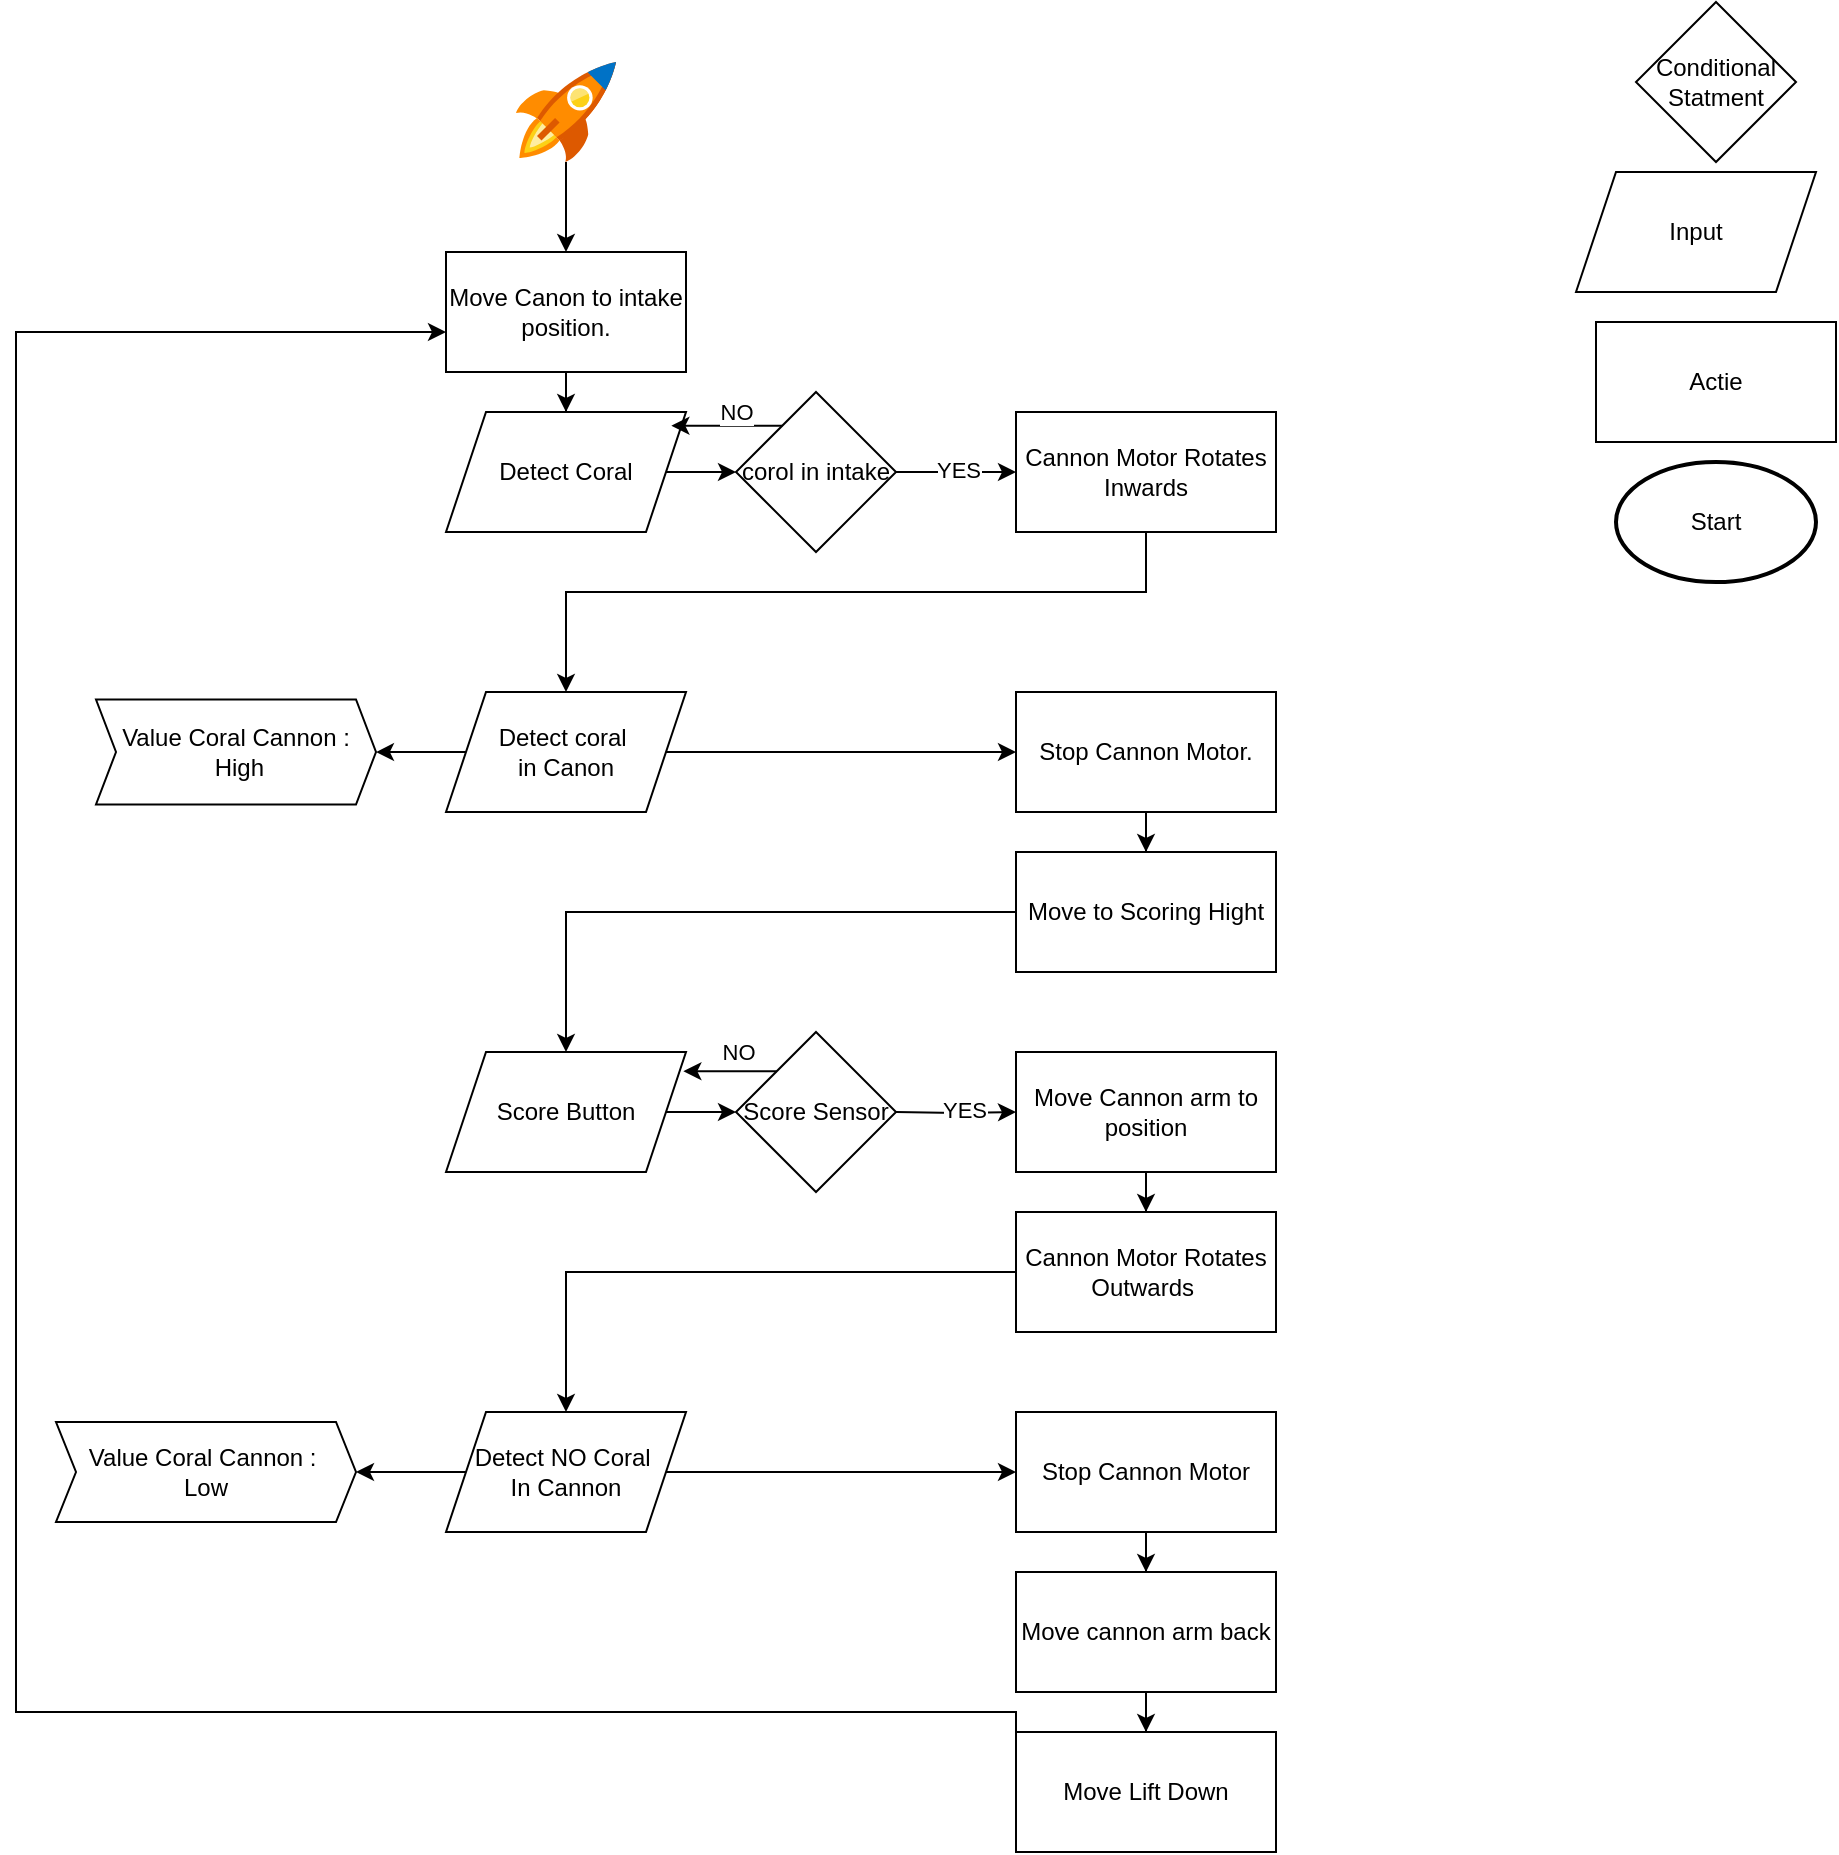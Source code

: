 <mxfile version="26.0.5">
  <diagram id="C5RBs43oDa-KdzZeNtuy" name="Page-1">
    <mxGraphModel dx="2442" dy="1062" grid="1" gridSize="10" guides="1" tooltips="1" connect="1" arrows="1" fold="1" page="1" pageScale="1" pageWidth="827" pageHeight="1169" math="0" shadow="0">
      <root>
        <mxCell id="WIyWlLk6GJQsqaUBKTNV-0" />
        <mxCell id="WIyWlLk6GJQsqaUBKTNV-1" parent="WIyWlLk6GJQsqaUBKTNV-0" />
        <mxCell id="CAgtAluc5oGrIfClk4fc-38" value="Input" style="shape=parallelogram;perimeter=parallelogramPerimeter;whiteSpace=wrap;html=1;fixedSize=1;" parent="WIyWlLk6GJQsqaUBKTNV-1" vertex="1">
          <mxGeometry x="690" y="100" width="120" height="60" as="geometry" />
        </mxCell>
        <mxCell id="CAgtAluc5oGrIfClk4fc-39" value="Conditional Statment" style="rhombus;whiteSpace=wrap;html=1;" parent="WIyWlLk6GJQsqaUBKTNV-1" vertex="1">
          <mxGeometry x="720" y="15" width="80" height="80" as="geometry" />
        </mxCell>
        <mxCell id="CAgtAluc5oGrIfClk4fc-40" value="Actie" style="rounded=0;whiteSpace=wrap;html=1;" parent="WIyWlLk6GJQsqaUBKTNV-1" vertex="1">
          <mxGeometry x="700" y="175" width="120" height="60" as="geometry" />
        </mxCell>
        <mxCell id="CAgtAluc5oGrIfClk4fc-43" value="Start" style="strokeWidth=2;html=1;shape=mxgraph.flowchart.start_1;whiteSpace=wrap;" parent="WIyWlLk6GJQsqaUBKTNV-1" vertex="1">
          <mxGeometry x="710" y="245" width="100" height="60" as="geometry" />
        </mxCell>
        <mxCell id="X9H2FZV1FdacmtxFy8js-12" style="edgeStyle=orthogonalEdgeStyle;rounded=0;orthogonalLoop=1;jettySize=auto;html=1;entryX=0.5;entryY=0;entryDx=0;entryDy=0;" edge="1" parent="WIyWlLk6GJQsqaUBKTNV-1" source="CAgtAluc5oGrIfClk4fc-45" target="X9H2FZV1FdacmtxFy8js-9">
          <mxGeometry relative="1" as="geometry" />
        </mxCell>
        <mxCell id="CAgtAluc5oGrIfClk4fc-45" value="" style="image;sketch=0;aspect=fixed;html=1;points=[];align=center;fontSize=12;image=img/lib/mscae/Quick_Start_Center.svg;" parent="WIyWlLk6GJQsqaUBKTNV-1" vertex="1">
          <mxGeometry x="160" y="45" width="50" height="50" as="geometry" />
        </mxCell>
        <mxCell id="X9H2FZV1FdacmtxFy8js-14" value="" style="edgeStyle=orthogonalEdgeStyle;rounded=0;orthogonalLoop=1;jettySize=auto;html=1;" edge="1" parent="WIyWlLk6GJQsqaUBKTNV-1" source="X9H2FZV1FdacmtxFy8js-9" target="X9H2FZV1FdacmtxFy8js-13">
          <mxGeometry relative="1" as="geometry" />
        </mxCell>
        <mxCell id="X9H2FZV1FdacmtxFy8js-9" value="Move Canon to intake position." style="rounded=0;whiteSpace=wrap;html=1;" vertex="1" parent="WIyWlLk6GJQsqaUBKTNV-1">
          <mxGeometry x="125" y="140" width="120" height="60" as="geometry" />
        </mxCell>
        <mxCell id="X9H2FZV1FdacmtxFy8js-19" value="" style="edgeStyle=orthogonalEdgeStyle;rounded=0;orthogonalLoop=1;jettySize=auto;html=1;" edge="1" parent="WIyWlLk6GJQsqaUBKTNV-1" source="X9H2FZV1FdacmtxFy8js-13" target="X9H2FZV1FdacmtxFy8js-17">
          <mxGeometry relative="1" as="geometry" />
        </mxCell>
        <mxCell id="X9H2FZV1FdacmtxFy8js-13" value="Detect Coral" style="shape=parallelogram;perimeter=parallelogramPerimeter;whiteSpace=wrap;html=1;fixedSize=1;rounded=0;" vertex="1" parent="WIyWlLk6GJQsqaUBKTNV-1">
          <mxGeometry x="125" y="220" width="120" height="60" as="geometry" />
        </mxCell>
        <mxCell id="X9H2FZV1FdacmtxFy8js-21" value="" style="edgeStyle=orthogonalEdgeStyle;rounded=0;orthogonalLoop=1;jettySize=auto;html=1;" edge="1" parent="WIyWlLk6GJQsqaUBKTNV-1" source="X9H2FZV1FdacmtxFy8js-17" target="X9H2FZV1FdacmtxFy8js-20">
          <mxGeometry relative="1" as="geometry" />
        </mxCell>
        <mxCell id="X9H2FZV1FdacmtxFy8js-61" value="YES" style="edgeLabel;html=1;align=center;verticalAlign=middle;resizable=0;points=[];" vertex="1" connectable="0" parent="X9H2FZV1FdacmtxFy8js-21">
          <mxGeometry x="0.03" y="1" relative="1" as="geometry">
            <mxPoint as="offset" />
          </mxGeometry>
        </mxCell>
        <mxCell id="X9H2FZV1FdacmtxFy8js-17" value="corol in intake" style="rhombus;whiteSpace=wrap;html=1;rounded=0;" vertex="1" parent="WIyWlLk6GJQsqaUBKTNV-1">
          <mxGeometry x="270" y="210" width="80" height="80" as="geometry" />
        </mxCell>
        <mxCell id="X9H2FZV1FdacmtxFy8js-64" style="edgeStyle=orthogonalEdgeStyle;rounded=0;orthogonalLoop=1;jettySize=auto;html=1;entryX=0.5;entryY=0;entryDx=0;entryDy=0;" edge="1" parent="WIyWlLk6GJQsqaUBKTNV-1" source="X9H2FZV1FdacmtxFy8js-20" target="X9H2FZV1FdacmtxFy8js-28">
          <mxGeometry relative="1" as="geometry">
            <Array as="points">
              <mxPoint x="475" y="310" />
              <mxPoint x="185" y="310" />
            </Array>
          </mxGeometry>
        </mxCell>
        <mxCell id="X9H2FZV1FdacmtxFy8js-20" value="Cannon Motor Rotates Inwards" style="whiteSpace=wrap;html=1;rounded=0;" vertex="1" parent="WIyWlLk6GJQsqaUBKTNV-1">
          <mxGeometry x="410" y="220" width="130" height="60" as="geometry" />
        </mxCell>
        <mxCell id="X9H2FZV1FdacmtxFy8js-31" value="" style="edgeStyle=orthogonalEdgeStyle;rounded=0;orthogonalLoop=1;jettySize=auto;html=1;" edge="1" parent="WIyWlLk6GJQsqaUBKTNV-1" source="X9H2FZV1FdacmtxFy8js-28" target="X9H2FZV1FdacmtxFy8js-30">
          <mxGeometry relative="1" as="geometry" />
        </mxCell>
        <mxCell id="X9H2FZV1FdacmtxFy8js-33" value="" style="edgeStyle=orthogonalEdgeStyle;rounded=0;orthogonalLoop=1;jettySize=auto;html=1;" edge="1" parent="WIyWlLk6GJQsqaUBKTNV-1" source="X9H2FZV1FdacmtxFy8js-28" target="X9H2FZV1FdacmtxFy8js-32">
          <mxGeometry relative="1" as="geometry" />
        </mxCell>
        <mxCell id="X9H2FZV1FdacmtxFy8js-36" value="" style="edgeStyle=orthogonalEdgeStyle;rounded=0;orthogonalLoop=1;jettySize=auto;html=1;exitX=0.5;exitY=1;exitDx=0;exitDy=0;" edge="1" parent="WIyWlLk6GJQsqaUBKTNV-1" source="X9H2FZV1FdacmtxFy8js-30" target="X9H2FZV1FdacmtxFy8js-35">
          <mxGeometry relative="1" as="geometry" />
        </mxCell>
        <mxCell id="X9H2FZV1FdacmtxFy8js-28" value="Detect coral&amp;nbsp;&lt;div&gt;in Canon&lt;/div&gt;" style="shape=parallelogram;perimeter=parallelogramPerimeter;whiteSpace=wrap;html=1;fixedSize=1;rounded=0;" vertex="1" parent="WIyWlLk6GJQsqaUBKTNV-1">
          <mxGeometry x="125" y="360" width="120" height="60" as="geometry" />
        </mxCell>
        <mxCell id="X9H2FZV1FdacmtxFy8js-30" value="Stop Cannon Motor." style="whiteSpace=wrap;html=1;rounded=0;" vertex="1" parent="WIyWlLk6GJQsqaUBKTNV-1">
          <mxGeometry x="410" y="360" width="130" height="60" as="geometry" />
        </mxCell>
        <mxCell id="X9H2FZV1FdacmtxFy8js-32" value="Value Coral Cannon :&lt;div&gt;&amp;nbsp;High&lt;/div&gt;" style="shape=step;perimeter=stepPerimeter;whiteSpace=wrap;html=1;fixedSize=1;rounded=0;size=10;" vertex="1" parent="WIyWlLk6GJQsqaUBKTNV-1">
          <mxGeometry x="-50" y="363.75" width="140" height="52.5" as="geometry" />
        </mxCell>
        <mxCell id="X9H2FZV1FdacmtxFy8js-38" value="" style="edgeStyle=orthogonalEdgeStyle;rounded=0;orthogonalLoop=1;jettySize=auto;html=1;" edge="1" parent="WIyWlLk6GJQsqaUBKTNV-1" source="X9H2FZV1FdacmtxFy8js-35" target="X9H2FZV1FdacmtxFy8js-37">
          <mxGeometry relative="1" as="geometry" />
        </mxCell>
        <mxCell id="X9H2FZV1FdacmtxFy8js-35" value="Move to Scoring Hight" style="whiteSpace=wrap;html=1;rounded=0;" vertex="1" parent="WIyWlLk6GJQsqaUBKTNV-1">
          <mxGeometry x="410" y="440" width="130" height="60" as="geometry" />
        </mxCell>
        <mxCell id="X9H2FZV1FdacmtxFy8js-40" value="" style="edgeStyle=orthogonalEdgeStyle;rounded=0;orthogonalLoop=1;jettySize=auto;html=1;" edge="1" parent="WIyWlLk6GJQsqaUBKTNV-1" source="X9H2FZV1FdacmtxFy8js-37">
          <mxGeometry relative="1" as="geometry">
            <mxPoint x="270" y="570" as="targetPoint" />
          </mxGeometry>
        </mxCell>
        <mxCell id="X9H2FZV1FdacmtxFy8js-37" value="Score Button" style="shape=parallelogram;perimeter=parallelogramPerimeter;whiteSpace=wrap;html=1;fixedSize=1;rounded=0;" vertex="1" parent="WIyWlLk6GJQsqaUBKTNV-1">
          <mxGeometry x="125" y="540" width="120" height="60" as="geometry" />
        </mxCell>
        <mxCell id="X9H2FZV1FdacmtxFy8js-50" style="edgeStyle=orthogonalEdgeStyle;rounded=0;orthogonalLoop=1;jettySize=auto;html=1;entryX=0;entryY=0.5;entryDx=0;entryDy=0;" edge="1" parent="WIyWlLk6GJQsqaUBKTNV-1" target="X9H2FZV1FdacmtxFy8js-49">
          <mxGeometry relative="1" as="geometry">
            <mxPoint x="350.0" y="570" as="sourcePoint" />
          </mxGeometry>
        </mxCell>
        <mxCell id="X9H2FZV1FdacmtxFy8js-70" value="YES" style="edgeLabel;html=1;align=center;verticalAlign=middle;resizable=0;points=[];" vertex="1" connectable="0" parent="X9H2FZV1FdacmtxFy8js-50">
          <mxGeometry x="0.143" y="1" relative="1" as="geometry">
            <mxPoint as="offset" />
          </mxGeometry>
        </mxCell>
        <mxCell id="X9H2FZV1FdacmtxFy8js-39" value="Score Sensor" style="rhombus;whiteSpace=wrap;html=1;rounded=0;" vertex="1" parent="WIyWlLk6GJQsqaUBKTNV-1">
          <mxGeometry x="270" y="530" width="80" height="80" as="geometry" />
        </mxCell>
        <mxCell id="X9H2FZV1FdacmtxFy8js-65" style="edgeStyle=orthogonalEdgeStyle;rounded=0;orthogonalLoop=1;jettySize=auto;html=1;entryX=0.5;entryY=0;entryDx=0;entryDy=0;" edge="1" parent="WIyWlLk6GJQsqaUBKTNV-1" source="X9H2FZV1FdacmtxFy8js-41" target="X9H2FZV1FdacmtxFy8js-43">
          <mxGeometry relative="1" as="geometry" />
        </mxCell>
        <mxCell id="X9H2FZV1FdacmtxFy8js-41" value="Cannon Motor Rotates&lt;div&gt;Outwards&amp;nbsp;&lt;/div&gt;" style="whiteSpace=wrap;html=1;rounded=0;" vertex="1" parent="WIyWlLk6GJQsqaUBKTNV-1">
          <mxGeometry x="410" y="620" width="130" height="60" as="geometry" />
        </mxCell>
        <mxCell id="X9H2FZV1FdacmtxFy8js-46" value="" style="edgeStyle=orthogonalEdgeStyle;rounded=0;orthogonalLoop=1;jettySize=auto;html=1;" edge="1" parent="WIyWlLk6GJQsqaUBKTNV-1" source="X9H2FZV1FdacmtxFy8js-43">
          <mxGeometry relative="1" as="geometry">
            <mxPoint x="80" y="750" as="targetPoint" />
          </mxGeometry>
        </mxCell>
        <mxCell id="X9H2FZV1FdacmtxFy8js-48" value="" style="edgeStyle=orthogonalEdgeStyle;rounded=0;orthogonalLoop=1;jettySize=auto;html=1;" edge="1" parent="WIyWlLk6GJQsqaUBKTNV-1" source="X9H2FZV1FdacmtxFy8js-43" target="X9H2FZV1FdacmtxFy8js-47">
          <mxGeometry relative="1" as="geometry" />
        </mxCell>
        <mxCell id="X9H2FZV1FdacmtxFy8js-60" style="edgeStyle=orthogonalEdgeStyle;rounded=0;orthogonalLoop=1;jettySize=auto;html=1;exitX=0;exitY=0.5;exitDx=0;exitDy=0;entryX=0;entryY=0.5;entryDx=0;entryDy=0;" edge="1" parent="WIyWlLk6GJQsqaUBKTNV-1" source="X9H2FZV1FdacmtxFy8js-58">
          <mxGeometry relative="1" as="geometry">
            <mxPoint x="125.0" y="180" as="targetPoint" />
            <mxPoint x="185" y="805" as="sourcePoint" />
            <Array as="points">
              <mxPoint x="-90" y="870" />
              <mxPoint x="-90" y="180" />
            </Array>
          </mxGeometry>
        </mxCell>
        <mxCell id="X9H2FZV1FdacmtxFy8js-43" value="Detect NO Coral&amp;nbsp;&lt;div&gt;In Cannon&lt;/div&gt;" style="shape=parallelogram;perimeter=parallelogramPerimeter;whiteSpace=wrap;html=1;fixedSize=1;rounded=0;" vertex="1" parent="WIyWlLk6GJQsqaUBKTNV-1">
          <mxGeometry x="125" y="720" width="120" height="60" as="geometry" />
        </mxCell>
        <mxCell id="X9H2FZV1FdacmtxFy8js-45" value="Value Coral Cannon :&amp;nbsp;&lt;div&gt;Low&lt;/div&gt;" style="shape=step;perimeter=stepPerimeter;whiteSpace=wrap;html=1;fixedSize=1;rounded=0;size=10;" vertex="1" parent="WIyWlLk6GJQsqaUBKTNV-1">
          <mxGeometry x="-70" y="725" width="150" height="50" as="geometry" />
        </mxCell>
        <mxCell id="X9H2FZV1FdacmtxFy8js-57" value="" style="edgeStyle=orthogonalEdgeStyle;rounded=0;orthogonalLoop=1;jettySize=auto;html=1;" edge="1" parent="WIyWlLk6GJQsqaUBKTNV-1" source="X9H2FZV1FdacmtxFy8js-47" target="X9H2FZV1FdacmtxFy8js-56">
          <mxGeometry relative="1" as="geometry" />
        </mxCell>
        <mxCell id="X9H2FZV1FdacmtxFy8js-47" value="Stop Cannon Motor" style="whiteSpace=wrap;html=1;rounded=0;" vertex="1" parent="WIyWlLk6GJQsqaUBKTNV-1">
          <mxGeometry x="410" y="720" width="130" height="60" as="geometry" />
        </mxCell>
        <mxCell id="X9H2FZV1FdacmtxFy8js-53" style="edgeStyle=orthogonalEdgeStyle;rounded=0;orthogonalLoop=1;jettySize=auto;html=1;entryX=0.5;entryY=0;entryDx=0;entryDy=0;" edge="1" parent="WIyWlLk6GJQsqaUBKTNV-1" source="X9H2FZV1FdacmtxFy8js-49" target="X9H2FZV1FdacmtxFy8js-41">
          <mxGeometry relative="1" as="geometry" />
        </mxCell>
        <mxCell id="X9H2FZV1FdacmtxFy8js-49" value="Move Cannon arm to position" style="rounded=0;whiteSpace=wrap;html=1;" vertex="1" parent="WIyWlLk6GJQsqaUBKTNV-1">
          <mxGeometry x="410" y="540" width="130" height="60" as="geometry" />
        </mxCell>
        <mxCell id="X9H2FZV1FdacmtxFy8js-59" value="" style="edgeStyle=orthogonalEdgeStyle;rounded=0;orthogonalLoop=1;jettySize=auto;html=1;" edge="1" parent="WIyWlLk6GJQsqaUBKTNV-1" source="X9H2FZV1FdacmtxFy8js-56" target="X9H2FZV1FdacmtxFy8js-58">
          <mxGeometry relative="1" as="geometry" />
        </mxCell>
        <mxCell id="X9H2FZV1FdacmtxFy8js-56" value="Move cannon arm back" style="whiteSpace=wrap;html=1;rounded=0;" vertex="1" parent="WIyWlLk6GJQsqaUBKTNV-1">
          <mxGeometry x="410" y="800" width="130" height="60" as="geometry" />
        </mxCell>
        <mxCell id="X9H2FZV1FdacmtxFy8js-58" value="Move Lift Down" style="whiteSpace=wrap;html=1;rounded=0;" vertex="1" parent="WIyWlLk6GJQsqaUBKTNV-1">
          <mxGeometry x="410" y="880" width="130" height="60" as="geometry" />
        </mxCell>
        <mxCell id="X9H2FZV1FdacmtxFy8js-62" style="edgeStyle=orthogonalEdgeStyle;rounded=0;orthogonalLoop=1;jettySize=auto;html=1;entryX=0.939;entryY=0.114;entryDx=0;entryDy=0;entryPerimeter=0;" edge="1" parent="WIyWlLk6GJQsqaUBKTNV-1" source="X9H2FZV1FdacmtxFy8js-17" target="X9H2FZV1FdacmtxFy8js-13">
          <mxGeometry relative="1" as="geometry">
            <Array as="points">
              <mxPoint x="310" y="227" />
            </Array>
          </mxGeometry>
        </mxCell>
        <mxCell id="X9H2FZV1FdacmtxFy8js-63" value="NO" style="edgeLabel;html=1;align=center;verticalAlign=middle;resizable=0;points=[];" vertex="1" connectable="0" parent="X9H2FZV1FdacmtxFy8js-62">
          <mxGeometry x="0.032" y="-1" relative="1" as="geometry">
            <mxPoint x="5" y="-6" as="offset" />
          </mxGeometry>
        </mxCell>
        <mxCell id="X9H2FZV1FdacmtxFy8js-68" style="edgeStyle=orthogonalEdgeStyle;rounded=0;orthogonalLoop=1;jettySize=auto;html=1;entryX=0.989;entryY=0.16;entryDx=0;entryDy=0;entryPerimeter=0;" edge="1" parent="WIyWlLk6GJQsqaUBKTNV-1" source="X9H2FZV1FdacmtxFy8js-39" target="X9H2FZV1FdacmtxFy8js-37">
          <mxGeometry relative="1" as="geometry">
            <Array as="points">
              <mxPoint x="250" y="550" />
            </Array>
          </mxGeometry>
        </mxCell>
        <mxCell id="X9H2FZV1FdacmtxFy8js-69" value="NO" style="edgeLabel;html=1;align=center;verticalAlign=middle;resizable=0;points=[];" vertex="1" connectable="0" parent="X9H2FZV1FdacmtxFy8js-68">
          <mxGeometry x="-0.095" relative="1" as="geometry">
            <mxPoint x="1" y="-10" as="offset" />
          </mxGeometry>
        </mxCell>
      </root>
    </mxGraphModel>
  </diagram>
</mxfile>
